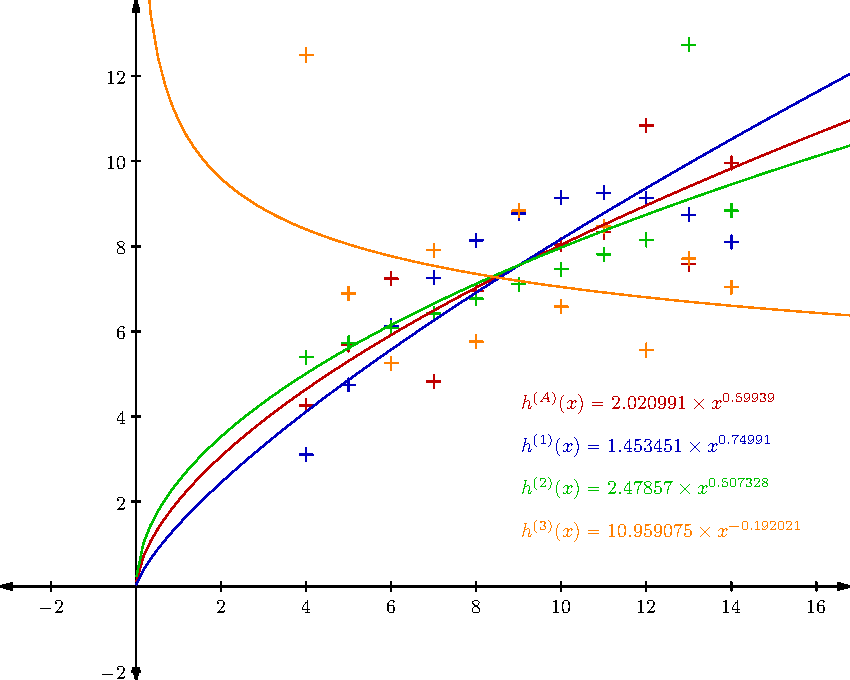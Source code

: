 /* File unicodetex not found. */

 /* Geogebra to Asymptote conversion, documentation at artofproblemsolving.com/Wiki, go to User:Azjps/geogebra */
import graph; size(15cm); 
real labelscalefactor = 0.5; /* changes label-to-point distance */
pen dps = linewidth(0.7) + fontsize(10); defaultpen(dps); /* default pen style */ real xmin = -3.2, xmax = 16.8, ymin = -2.2, ymax = 13.8;  /* image dimensions */
Label laxis; laxis.p = fontsize(10); 
xaxis(xmin, xmax, Ticks(laxis, Step = 2, Size = 2, NoZero), Arrows(6), above = true); 
yaxis(ymin, ymax, Ticks(laxis, Step = 2, Size = 2, NoZero), Arrows(6), above = true); /* draws axes; NoZero hides '0' label */ 
 /* draw figures */
draw(shift((10,8.04)) * scale(0.15) * ((0,1)--(0,-1)^^(1,0)--(-1,0)), heavyred); /* special point */
draw(shift((8,6.95)) * scale(0.15) * ((0,1)--(0,-1)^^(1,0)--(-1,0)), heavyred); /* special point */
draw(shift((13,7.58)) * scale(0.15) * ((0,1)--(0,-1)^^(1,0)--(-1,0)), heavyred); /* special point */
draw(shift((9,8.81)) * scale(0.15) * ((0,1)--(0,-1)^^(1,0)--(-1,0)), heavyred); /* special point */
draw(shift((11,8.33)) * scale(0.15) * ((0,1)--(0,-1)^^(1,0)--(-1,0)), heavyred); /* special point */
draw(shift((14,9.96)) * scale(0.15) * ((0,1)--(0,-1)^^(1,0)--(-1,0)), heavyred); /* special point */
draw(shift((6,7.24)) * scale(0.15) * ((0,1)--(0,-1)^^(1,0)--(-1,0)), heavyred); /* special point */
draw(shift((4,4.26)) * scale(0.15) * ((0,1)--(0,-1)^^(1,0)--(-1,0)), heavyred); /* special point */
draw(shift((12,10.84)) * scale(0.15) * ((0,1)--(0,-1)^^(1,0)--(-1,0)), heavyred); /* special point */
draw(shift((7,4.82)) * scale(0.15) * ((0,1)--(0,-1)^^(1,0)--(-1,0)), heavyred); /* special point */
draw(shift((5,5.68)) * scale(0.15) * ((0,1)--(0,-1)^^(1,0)--(-1,0)), heavyred); /* special point */
draw(shift((10,9.14)) * scale(0.15) * ((0,1)--(0,-1)^^(1,0)--(-1,0)), heavyblue); /* special point */
draw(shift((8,8.14)) * scale(0.15) * ((0,1)--(0,-1)^^(1,0)--(-1,0)), heavyblue); /* special point */
draw(shift((13,8.74)) * scale(0.15) * ((0,1)--(0,-1)^^(1,0)--(-1,0)), heavyblue); /* special point */
draw(shift((9,8.77)) * scale(0.15) * ((0,1)--(0,-1)^^(1,0)--(-1,0)), heavyblue); /* special point */
draw(shift((11,9.26)) * scale(0.15) * ((0,1)--(0,-1)^^(1,0)--(-1,0)), heavyblue); /* special point */
draw(shift((14,8.1)) * scale(0.15) * ((0,1)--(0,-1)^^(1,0)--(-1,0)), heavyblue); /* special point */
draw(shift((6,6.13)) * scale(0.15) * ((0,1)--(0,-1)^^(1,0)--(-1,0)), heavyblue); /* special point */
draw(shift((4,3.1)) * scale(0.15) * ((0,1)--(0,-1)^^(1,0)--(-1,0)), heavyblue); /* special point */
draw(shift((12,9.13)) * scale(0.15) * ((0,1)--(0,-1)^^(1,0)--(-1,0)), heavyblue); /* special point */
draw(shift((7,7.26)) * scale(0.15) * ((0,1)--(0,-1)^^(1,0)--(-1,0)), heavyblue); /* special point */
draw(shift((5,4.74)) * scale(0.15) * ((0,1)--(0,-1)^^(1,0)--(-1,0)), heavyblue); /* special point */
draw(shift((10,7.46)) * scale(0.15) * ((0,1)--(0,-1)^^(1,0)--(-1,0)), heavygreen); /* special point */
draw(shift((8,6.77)) * scale(0.15) * ((0,1)--(0,-1)^^(1,0)--(-1,0)), heavygreen); /* special point */
draw(shift((13,12.74)) * scale(0.15) * ((0,1)--(0,-1)^^(1,0)--(-1,0)), heavygreen); /* special point */
draw(shift((9,7.11)) * scale(0.15) * ((0,1)--(0,-1)^^(1,0)--(-1,0)), heavygreen); /* special point */
draw(shift((11,7.81)) * scale(0.15) * ((0,1)--(0,-1)^^(1,0)--(-1,0)), heavygreen); /* special point */
draw(shift((14,8.84)) * scale(0.15) * ((0,1)--(0,-1)^^(1,0)--(-1,0)), heavygreen); /* special point */
draw(shift((6,6.08)) * scale(0.15) * ((0,1)--(0,-1)^^(1,0)--(-1,0)), heavygreen); /* special point */
draw(shift((4,5.39)) * scale(0.15) * ((0,1)--(0,-1)^^(1,0)--(-1,0)), heavygreen); /* special point */
draw(shift((12,8.15)) * scale(0.15) * ((0,1)--(0,-1)^^(1,0)--(-1,0)), heavygreen); /* special point */
draw(shift((7,6.42)) * scale(0.15) * ((0,1)--(0,-1)^^(1,0)--(-1,0)), heavygreen); /* special point */
draw(shift((5,5.73)) * scale(0.15) * ((0,1)--(0,-1)^^(1,0)--(-1,0)), heavygreen); /* special point */
draw(shift((10,6.58)) * scale(0.15) * ((0,1)--(0,-1)^^(1,0)--(-1,0)), orange); /* special point */
draw(shift((8,5.76)) * scale(0.15) * ((0,1)--(0,-1)^^(1,0)--(-1,0)), orange); /* special point */
draw(shift((13,7.71)) * scale(0.15) * ((0,1)--(0,-1)^^(1,0)--(-1,0)), orange); /* special point */
draw(shift((9,8.84)) * scale(0.15) * ((0,1)--(0,-1)^^(1,0)--(-1,0)), orange); /* special point */
draw(shift((11,8.47)) * scale(0.15) * ((0,1)--(0,-1)^^(1,0)--(-1,0)), orange); /* special point */
draw(shift((14,7.04)) * scale(0.15) * ((0,1)--(0,-1)^^(1,0)--(-1,0)), orange); /* special point */
draw(shift((6,5.25)) * scale(0.15) * ((0,1)--(0,-1)^^(1,0)--(-1,0)), orange); /* special point */
draw(shift((4,12.5)) * scale(0.15) * ((0,1)--(0,-1)^^(1,0)--(-1,0)), orange); /* special point */
draw(shift((12,5.56)) * scale(0.15) * ((0,1)--(0,-1)^^(1,0)--(-1,0)), orange); /* special point */
draw(shift((7,7.91)) * scale(0.15) * ((0,1)--(0,-1)^^(1,0)--(-1,0)), orange); /* special point */
draw(shift((5,6.89)) * scale(0.15) * ((0,1)--(0,-1)^^(1,0)--(-1,0)), orange); /* special point */
// real f1 (real x) {return 3.000091+0.500091*x;} //f
// draw(graph(f1,-3.19,16.79), heavyred); 
// real f4 (real x) {return 3.000909+0.5*x;} //f'
// draw(graph(f4,-3.19,16.79), heavyblue); 
// real f7 (real x) {return 3.002455+0.499727*x;} //f^{(2)}
// draw(graph(f7,-3.19,16.79), heavygreen); 
// real f10 (real x) {return 9.231364-0.192273*x;} //f^{(3)}
// draw(graph(f10,-3.19,16.79), orange); 
// real f2 (real x) {return 3.804664*exp(0.071377*x);} //g
// draw(graph(f2,-3.19,16.79), heavyred); 
// real f5 (real x) {return 3.417548*2.718^(0.082249*x);} //g^{(1)}
// draw(graph(f5,-3.19,16.79), heavyblue); 
// real f8 (real x) {return 4.100273*2.718^(0.063981*x);} //g^{(2)}
// draw(graph(f8,-3.19,16.79), heavygreen); 
// real f11 (real x) {return 8.564272*2.718^(-0.017989*x);} //g^{(3)}
// draw(graph(f11,-3.19,16.79), orange); 
real f3 (real x) {return 2.020991*x^0.59939;} //h
draw(graph(f3,0.01,16.79), heavyred); 
real f6 (real x) {return 1.453451*x^0.74991;} //h'
draw(graph(f6,0.01,16.79), heavyblue); 
real f9 (real x) {return 2.47857*x^0.507328;} //h^{(2)}
draw(graph(f9,0.01,16.79), heavygreen); 
real f12 (real x) {return 10.959075*x^(-0.192021);} //h^{(3)}
draw(graph(f12,0.01,16.79), orange); 
 /* dots and labels */
// label("$f^{(A)}(x) = 0.500091x + 3.000091$", (9,4), NE * labelscalefactor,heavyred); 
// label("$f^{(1)}(x) = 0.5x + 3.000909$", (9,3), NE * labelscalefactor,heavyblue); 
// label("$f^{(2)}(x) = 0.499727x + 3.002455$", (9,2), NE * labelscalefactor,heavygreen); 
// label("$f^{(3)}(x) = - 0.192273x + 9.231364$", (9,1), NE * labelscalefactor,orange); 
// label("$g^{(A)}(x) = 3.804664 \times e^{0.071377x}$", (9,4), NE * labelscalefactor,heavyred); 
// label("$g^{(1)}(x) = 3.417548 \times e^{0.082249x}$", (9,3), NE * labelscalefactor,heavyblue); 
// label("$g^{(2)}(x) = 4.100273 \times e^{0.063981x}$", (9,2), NE * labelscalefactor,heavygreen); 
// label("$g^{(3)}(x) = 8.564272 \times e^{-0.017989 x}$", (9,1), NE * labelscalefactor,orange); 
label("$h^{(A)}(x) = 2.020991\times x^{0.59939}$", (9,4), NE * labelscalefactor,heavyred); 
label("$h^{(1)}(x) = 1.453451\times x^{0.74991}$", (9,3), NE * labelscalefactor,heavyblue); 
label("$h^{(2)}(x) = 2.47857\times x^{0.507328}$", (9,2), NE * labelscalefactor,heavygreen); 
label("$h^{(3)}(x) = 10.959075\times x^{-0.192021}$", (9,1), NE * labelscalefactor,orange); 
clip((xmin,ymin)--(xmin,ymax)--(xmax,ymax)--(xmax,ymin)--cycle); 
 /* end of picture */